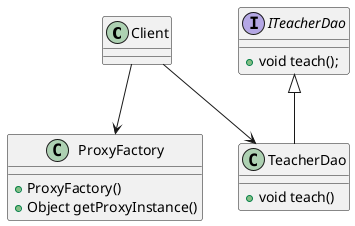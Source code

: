 @startuml
'https://plantuml.com/class-diagram

Client --> ProxyFactory
Client --> TeacherDao

Interface ITeacherDao{
    + void teach();
}
ITeacherDao <|-- TeacherDao

class TeacherDao{
    + void teach()
}

class ProxyFactory{
    + ProxyFactory()
    + Object getProxyInstance()
}

@enduml